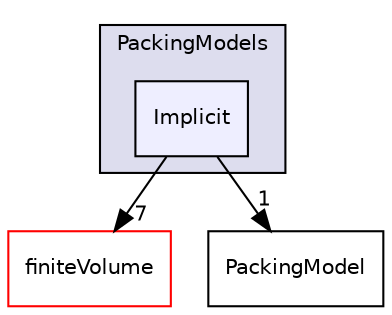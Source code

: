 digraph "src/lagrangian/intermediate/submodels/MPPIC/PackingModels/Implicit" {
  bgcolor=transparent;
  compound=true
  node [ fontsize="10", fontname="Helvetica"];
  edge [ labelfontsize="10", labelfontname="Helvetica"];
  subgraph clusterdir_53a1042b3e5d1ab48a4a4664459291c4 {
    graph [ bgcolor="#ddddee", pencolor="black", label="PackingModels" fontname="Helvetica", fontsize="10", URL="dir_53a1042b3e5d1ab48a4a4664459291c4.html"]
  dir_6924ef32199311be23d281fb22cc3cd4 [shape=box, label="Implicit", style="filled", fillcolor="#eeeeff", pencolor="black", URL="dir_6924ef32199311be23d281fb22cc3cd4.html"];
  }
  dir_9bd15774b555cf7259a6fa18f99fe99b [shape=box label="finiteVolume" color="red" URL="dir_9bd15774b555cf7259a6fa18f99fe99b.html"];
  dir_72cee44745666f6ed21c39ef493210e5 [shape=box label="PackingModel" URL="dir_72cee44745666f6ed21c39ef493210e5.html"];
  dir_6924ef32199311be23d281fb22cc3cd4->dir_9bd15774b555cf7259a6fa18f99fe99b [headlabel="7", labeldistance=1.5 headhref="dir_001585_000895.html"];
  dir_6924ef32199311be23d281fb22cc3cd4->dir_72cee44745666f6ed21c39ef493210e5 [headlabel="1", labeldistance=1.5 headhref="dir_001585_001587.html"];
}
